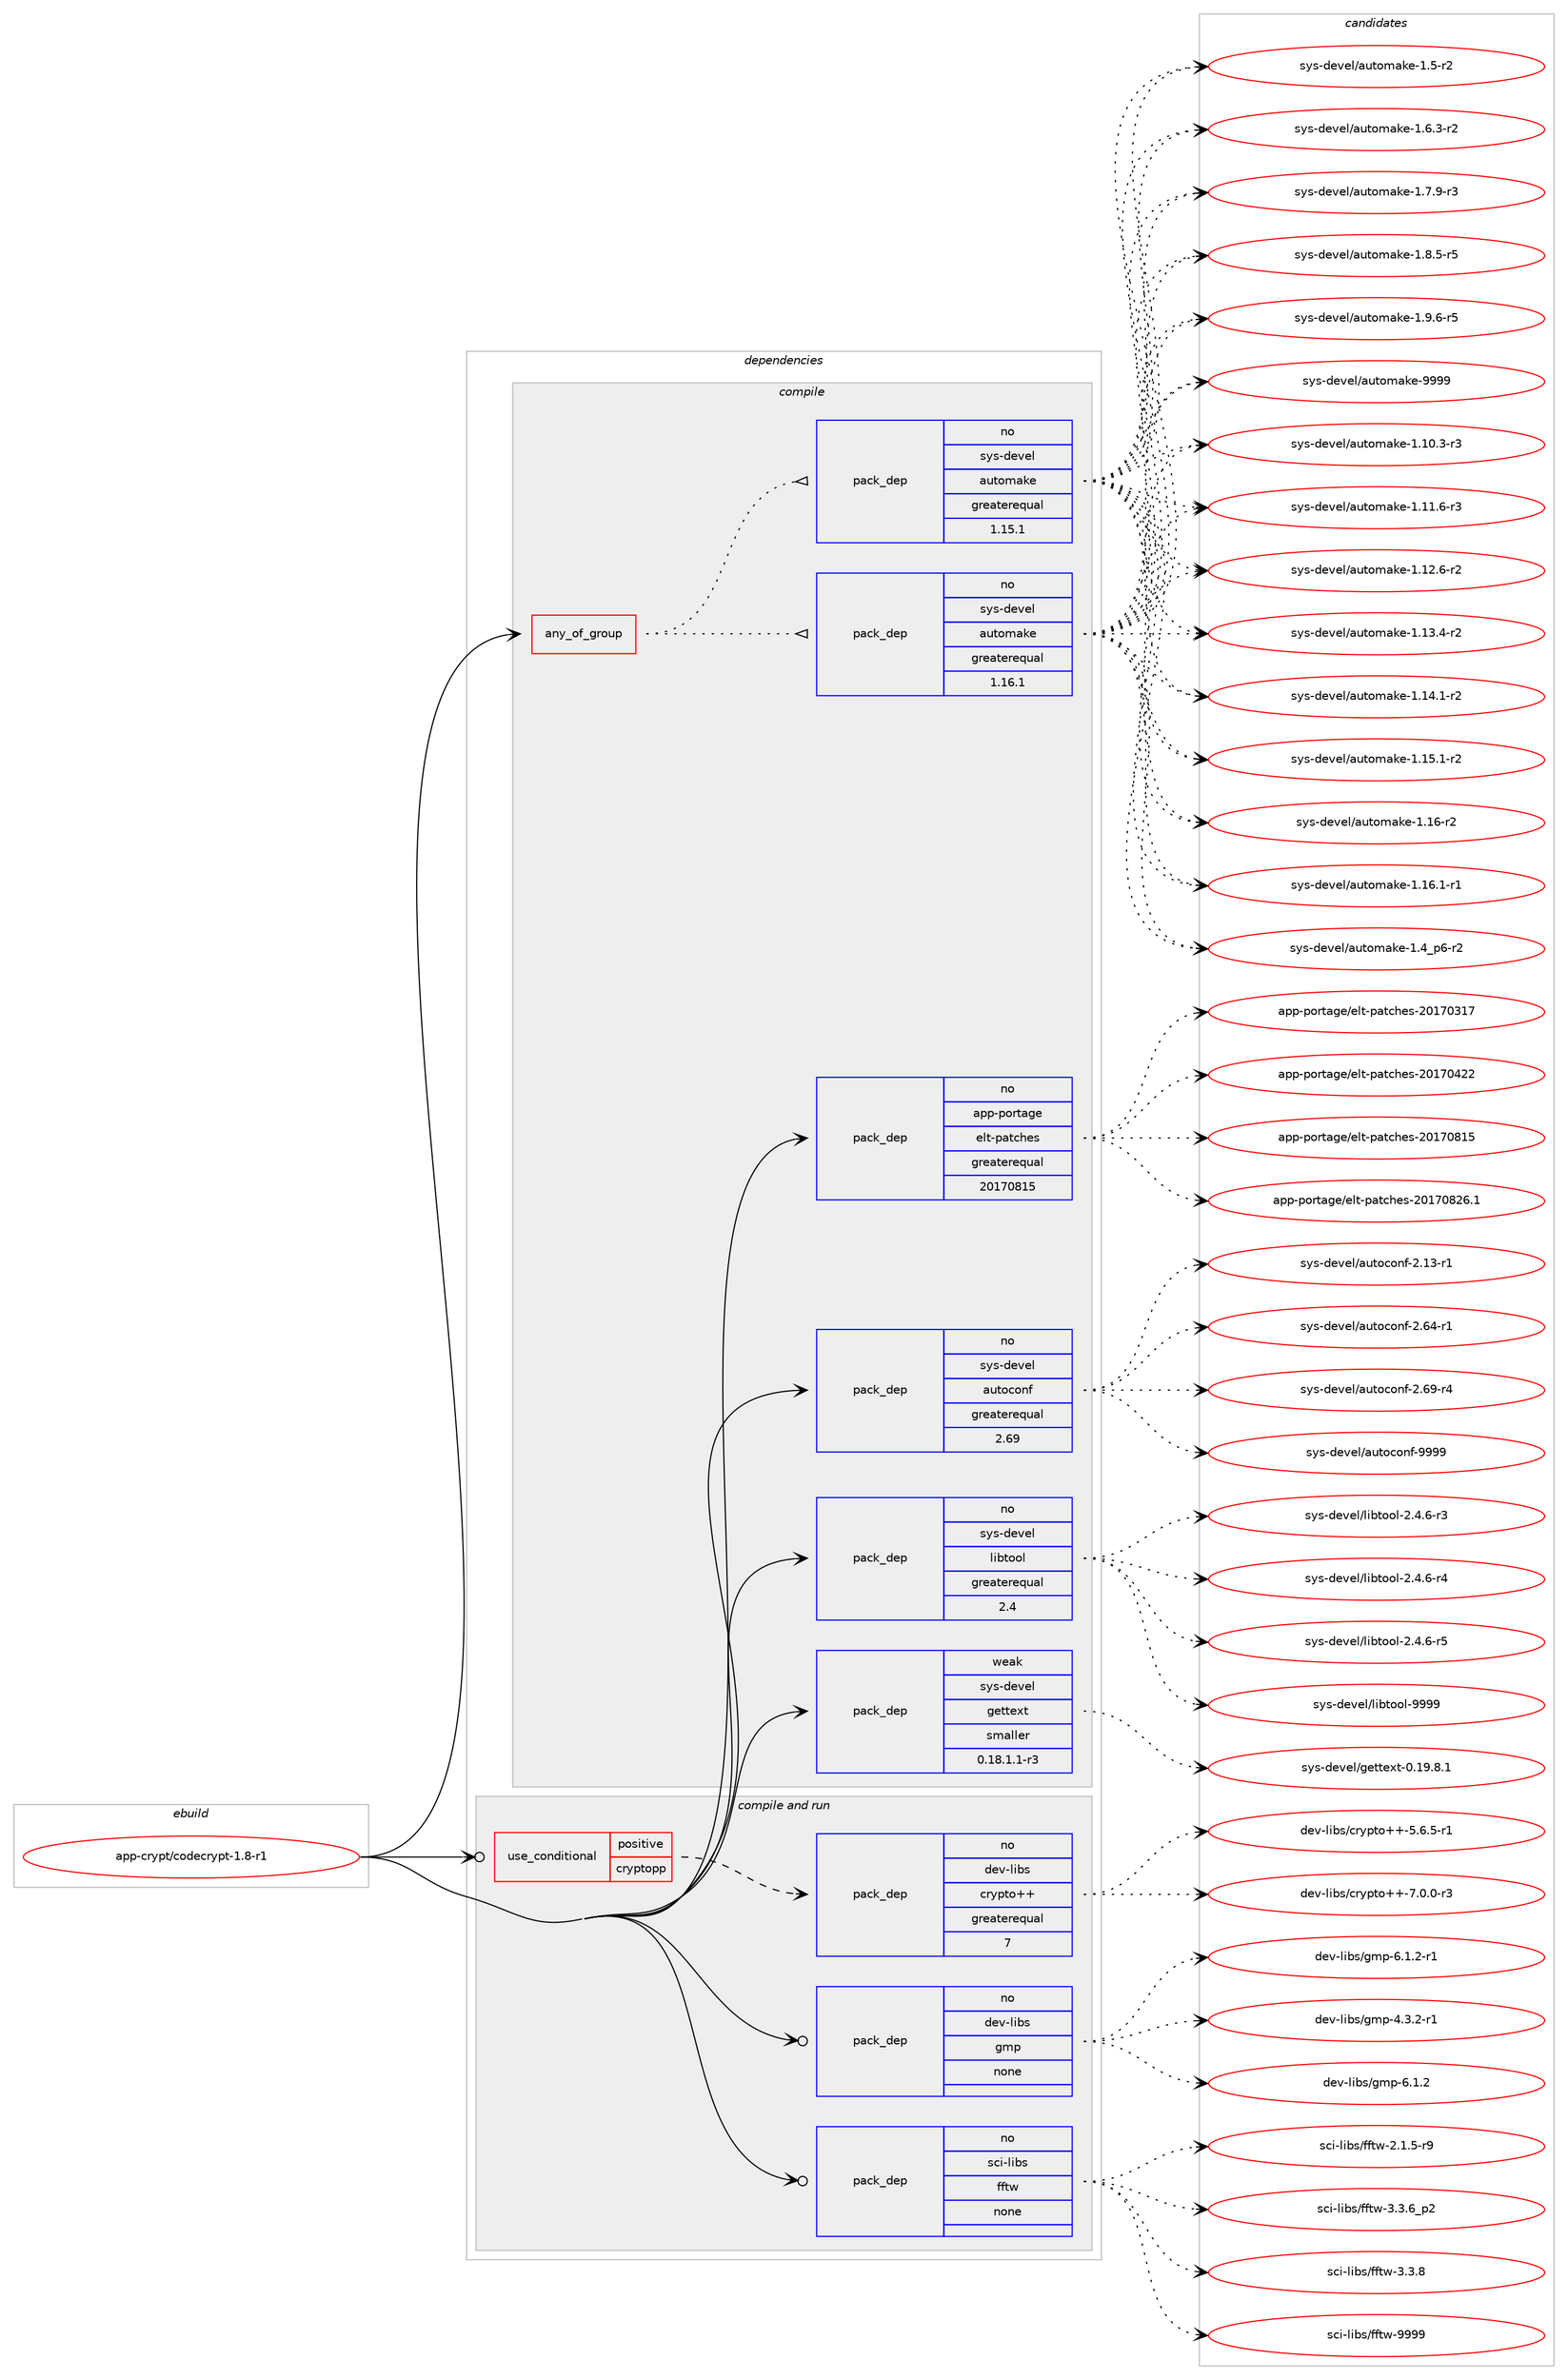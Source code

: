 digraph prolog {

# *************
# Graph options
# *************

newrank=true;
concentrate=true;
compound=true;
graph [rankdir=LR,fontname=Helvetica,fontsize=10,ranksep=1.5];#, ranksep=2.5, nodesep=0.2];
edge  [arrowhead=vee];
node  [fontname=Helvetica,fontsize=10];

# **********
# The ebuild
# **********

subgraph cluster_leftcol {
color=gray;
rank=same;
label=<<i>ebuild</i>>;
id [label="app-crypt/codecrypt-1.8-r1", color=red, width=4, href="../app-crypt/codecrypt-1.8-r1.svg"];
}

# ****************
# The dependencies
# ****************

subgraph cluster_midcol {
color=gray;
label=<<i>dependencies</i>>;
subgraph cluster_compile {
fillcolor="#eeeeee";
style=filled;
label=<<i>compile</i>>;
subgraph any19283 {
dependency1275311 [label=<<TABLE BORDER="0" CELLBORDER="1" CELLSPACING="0" CELLPADDING="4"><TR><TD CELLPADDING="10">any_of_group</TD></TR></TABLE>>, shape=none, color=red];subgraph pack907911 {
dependency1275312 [label=<<TABLE BORDER="0" CELLBORDER="1" CELLSPACING="0" CELLPADDING="4" WIDTH="220"><TR><TD ROWSPAN="6" CELLPADDING="30">pack_dep</TD></TR><TR><TD WIDTH="110">no</TD></TR><TR><TD>sys-devel</TD></TR><TR><TD>automake</TD></TR><TR><TD>greaterequal</TD></TR><TR><TD>1.16.1</TD></TR></TABLE>>, shape=none, color=blue];
}
dependency1275311:e -> dependency1275312:w [weight=20,style="dotted",arrowhead="oinv"];
subgraph pack907912 {
dependency1275313 [label=<<TABLE BORDER="0" CELLBORDER="1" CELLSPACING="0" CELLPADDING="4" WIDTH="220"><TR><TD ROWSPAN="6" CELLPADDING="30">pack_dep</TD></TR><TR><TD WIDTH="110">no</TD></TR><TR><TD>sys-devel</TD></TR><TR><TD>automake</TD></TR><TR><TD>greaterequal</TD></TR><TR><TD>1.15.1</TD></TR></TABLE>>, shape=none, color=blue];
}
dependency1275311:e -> dependency1275313:w [weight=20,style="dotted",arrowhead="oinv"];
}
id:e -> dependency1275311:w [weight=20,style="solid",arrowhead="vee"];
subgraph pack907913 {
dependency1275314 [label=<<TABLE BORDER="0" CELLBORDER="1" CELLSPACING="0" CELLPADDING="4" WIDTH="220"><TR><TD ROWSPAN="6" CELLPADDING="30">pack_dep</TD></TR><TR><TD WIDTH="110">no</TD></TR><TR><TD>app-portage</TD></TR><TR><TD>elt-patches</TD></TR><TR><TD>greaterequal</TD></TR><TR><TD>20170815</TD></TR></TABLE>>, shape=none, color=blue];
}
id:e -> dependency1275314:w [weight=20,style="solid",arrowhead="vee"];
subgraph pack907914 {
dependency1275315 [label=<<TABLE BORDER="0" CELLBORDER="1" CELLSPACING="0" CELLPADDING="4" WIDTH="220"><TR><TD ROWSPAN="6" CELLPADDING="30">pack_dep</TD></TR><TR><TD WIDTH="110">no</TD></TR><TR><TD>sys-devel</TD></TR><TR><TD>autoconf</TD></TR><TR><TD>greaterequal</TD></TR><TR><TD>2.69</TD></TR></TABLE>>, shape=none, color=blue];
}
id:e -> dependency1275315:w [weight=20,style="solid",arrowhead="vee"];
subgraph pack907915 {
dependency1275316 [label=<<TABLE BORDER="0" CELLBORDER="1" CELLSPACING="0" CELLPADDING="4" WIDTH="220"><TR><TD ROWSPAN="6" CELLPADDING="30">pack_dep</TD></TR><TR><TD WIDTH="110">no</TD></TR><TR><TD>sys-devel</TD></TR><TR><TD>libtool</TD></TR><TR><TD>greaterequal</TD></TR><TR><TD>2.4</TD></TR></TABLE>>, shape=none, color=blue];
}
id:e -> dependency1275316:w [weight=20,style="solid",arrowhead="vee"];
subgraph pack907916 {
dependency1275317 [label=<<TABLE BORDER="0" CELLBORDER="1" CELLSPACING="0" CELLPADDING="4" WIDTH="220"><TR><TD ROWSPAN="6" CELLPADDING="30">pack_dep</TD></TR><TR><TD WIDTH="110">weak</TD></TR><TR><TD>sys-devel</TD></TR><TR><TD>gettext</TD></TR><TR><TD>smaller</TD></TR><TR><TD>0.18.1.1-r3</TD></TR></TABLE>>, shape=none, color=blue];
}
id:e -> dependency1275317:w [weight=20,style="solid",arrowhead="vee"];
}
subgraph cluster_compileandrun {
fillcolor="#eeeeee";
style=filled;
label=<<i>compile and run</i>>;
subgraph cond347596 {
dependency1275318 [label=<<TABLE BORDER="0" CELLBORDER="1" CELLSPACING="0" CELLPADDING="4"><TR><TD ROWSPAN="3" CELLPADDING="10">use_conditional</TD></TR><TR><TD>positive</TD></TR><TR><TD>cryptopp</TD></TR></TABLE>>, shape=none, color=red];
subgraph pack907917 {
dependency1275319 [label=<<TABLE BORDER="0" CELLBORDER="1" CELLSPACING="0" CELLPADDING="4" WIDTH="220"><TR><TD ROWSPAN="6" CELLPADDING="30">pack_dep</TD></TR><TR><TD WIDTH="110">no</TD></TR><TR><TD>dev-libs</TD></TR><TR><TD>crypto++</TD></TR><TR><TD>greaterequal</TD></TR><TR><TD>7</TD></TR></TABLE>>, shape=none, color=blue];
}
dependency1275318:e -> dependency1275319:w [weight=20,style="dashed",arrowhead="vee"];
}
id:e -> dependency1275318:w [weight=20,style="solid",arrowhead="odotvee"];
subgraph pack907918 {
dependency1275320 [label=<<TABLE BORDER="0" CELLBORDER="1" CELLSPACING="0" CELLPADDING="4" WIDTH="220"><TR><TD ROWSPAN="6" CELLPADDING="30">pack_dep</TD></TR><TR><TD WIDTH="110">no</TD></TR><TR><TD>dev-libs</TD></TR><TR><TD>gmp</TD></TR><TR><TD>none</TD></TR><TR><TD></TD></TR></TABLE>>, shape=none, color=blue];
}
id:e -> dependency1275320:w [weight=20,style="solid",arrowhead="odotvee"];
subgraph pack907919 {
dependency1275321 [label=<<TABLE BORDER="0" CELLBORDER="1" CELLSPACING="0" CELLPADDING="4" WIDTH="220"><TR><TD ROWSPAN="6" CELLPADDING="30">pack_dep</TD></TR><TR><TD WIDTH="110">no</TD></TR><TR><TD>sci-libs</TD></TR><TR><TD>fftw</TD></TR><TR><TD>none</TD></TR><TR><TD></TD></TR></TABLE>>, shape=none, color=blue];
}
id:e -> dependency1275321:w [weight=20,style="solid",arrowhead="odotvee"];
}
subgraph cluster_run {
fillcolor="#eeeeee";
style=filled;
label=<<i>run</i>>;
}
}

# **************
# The candidates
# **************

subgraph cluster_choices {
rank=same;
color=gray;
label=<<i>candidates</i>>;

subgraph choice907911 {
color=black;
nodesep=1;
choice11512111545100101118101108479711711611110997107101454946494846514511451 [label="sys-devel/automake-1.10.3-r3", color=red, width=4,href="../sys-devel/automake-1.10.3-r3.svg"];
choice11512111545100101118101108479711711611110997107101454946494946544511451 [label="sys-devel/automake-1.11.6-r3", color=red, width=4,href="../sys-devel/automake-1.11.6-r3.svg"];
choice11512111545100101118101108479711711611110997107101454946495046544511450 [label="sys-devel/automake-1.12.6-r2", color=red, width=4,href="../sys-devel/automake-1.12.6-r2.svg"];
choice11512111545100101118101108479711711611110997107101454946495146524511450 [label="sys-devel/automake-1.13.4-r2", color=red, width=4,href="../sys-devel/automake-1.13.4-r2.svg"];
choice11512111545100101118101108479711711611110997107101454946495246494511450 [label="sys-devel/automake-1.14.1-r2", color=red, width=4,href="../sys-devel/automake-1.14.1-r2.svg"];
choice11512111545100101118101108479711711611110997107101454946495346494511450 [label="sys-devel/automake-1.15.1-r2", color=red, width=4,href="../sys-devel/automake-1.15.1-r2.svg"];
choice1151211154510010111810110847971171161111099710710145494649544511450 [label="sys-devel/automake-1.16-r2", color=red, width=4,href="../sys-devel/automake-1.16-r2.svg"];
choice11512111545100101118101108479711711611110997107101454946495446494511449 [label="sys-devel/automake-1.16.1-r1", color=red, width=4,href="../sys-devel/automake-1.16.1-r1.svg"];
choice115121115451001011181011084797117116111109971071014549465295112544511450 [label="sys-devel/automake-1.4_p6-r2", color=red, width=4,href="../sys-devel/automake-1.4_p6-r2.svg"];
choice11512111545100101118101108479711711611110997107101454946534511450 [label="sys-devel/automake-1.5-r2", color=red, width=4,href="../sys-devel/automake-1.5-r2.svg"];
choice115121115451001011181011084797117116111109971071014549465446514511450 [label="sys-devel/automake-1.6.3-r2", color=red, width=4,href="../sys-devel/automake-1.6.3-r2.svg"];
choice115121115451001011181011084797117116111109971071014549465546574511451 [label="sys-devel/automake-1.7.9-r3", color=red, width=4,href="../sys-devel/automake-1.7.9-r3.svg"];
choice115121115451001011181011084797117116111109971071014549465646534511453 [label="sys-devel/automake-1.8.5-r5", color=red, width=4,href="../sys-devel/automake-1.8.5-r5.svg"];
choice115121115451001011181011084797117116111109971071014549465746544511453 [label="sys-devel/automake-1.9.6-r5", color=red, width=4,href="../sys-devel/automake-1.9.6-r5.svg"];
choice115121115451001011181011084797117116111109971071014557575757 [label="sys-devel/automake-9999", color=red, width=4,href="../sys-devel/automake-9999.svg"];
dependency1275312:e -> choice11512111545100101118101108479711711611110997107101454946494846514511451:w [style=dotted,weight="100"];
dependency1275312:e -> choice11512111545100101118101108479711711611110997107101454946494946544511451:w [style=dotted,weight="100"];
dependency1275312:e -> choice11512111545100101118101108479711711611110997107101454946495046544511450:w [style=dotted,weight="100"];
dependency1275312:e -> choice11512111545100101118101108479711711611110997107101454946495146524511450:w [style=dotted,weight="100"];
dependency1275312:e -> choice11512111545100101118101108479711711611110997107101454946495246494511450:w [style=dotted,weight="100"];
dependency1275312:e -> choice11512111545100101118101108479711711611110997107101454946495346494511450:w [style=dotted,weight="100"];
dependency1275312:e -> choice1151211154510010111810110847971171161111099710710145494649544511450:w [style=dotted,weight="100"];
dependency1275312:e -> choice11512111545100101118101108479711711611110997107101454946495446494511449:w [style=dotted,weight="100"];
dependency1275312:e -> choice115121115451001011181011084797117116111109971071014549465295112544511450:w [style=dotted,weight="100"];
dependency1275312:e -> choice11512111545100101118101108479711711611110997107101454946534511450:w [style=dotted,weight="100"];
dependency1275312:e -> choice115121115451001011181011084797117116111109971071014549465446514511450:w [style=dotted,weight="100"];
dependency1275312:e -> choice115121115451001011181011084797117116111109971071014549465546574511451:w [style=dotted,weight="100"];
dependency1275312:e -> choice115121115451001011181011084797117116111109971071014549465646534511453:w [style=dotted,weight="100"];
dependency1275312:e -> choice115121115451001011181011084797117116111109971071014549465746544511453:w [style=dotted,weight="100"];
dependency1275312:e -> choice115121115451001011181011084797117116111109971071014557575757:w [style=dotted,weight="100"];
}
subgraph choice907912 {
color=black;
nodesep=1;
choice11512111545100101118101108479711711611110997107101454946494846514511451 [label="sys-devel/automake-1.10.3-r3", color=red, width=4,href="../sys-devel/automake-1.10.3-r3.svg"];
choice11512111545100101118101108479711711611110997107101454946494946544511451 [label="sys-devel/automake-1.11.6-r3", color=red, width=4,href="../sys-devel/automake-1.11.6-r3.svg"];
choice11512111545100101118101108479711711611110997107101454946495046544511450 [label="sys-devel/automake-1.12.6-r2", color=red, width=4,href="../sys-devel/automake-1.12.6-r2.svg"];
choice11512111545100101118101108479711711611110997107101454946495146524511450 [label="sys-devel/automake-1.13.4-r2", color=red, width=4,href="../sys-devel/automake-1.13.4-r2.svg"];
choice11512111545100101118101108479711711611110997107101454946495246494511450 [label="sys-devel/automake-1.14.1-r2", color=red, width=4,href="../sys-devel/automake-1.14.1-r2.svg"];
choice11512111545100101118101108479711711611110997107101454946495346494511450 [label="sys-devel/automake-1.15.1-r2", color=red, width=4,href="../sys-devel/automake-1.15.1-r2.svg"];
choice1151211154510010111810110847971171161111099710710145494649544511450 [label="sys-devel/automake-1.16-r2", color=red, width=4,href="../sys-devel/automake-1.16-r2.svg"];
choice11512111545100101118101108479711711611110997107101454946495446494511449 [label="sys-devel/automake-1.16.1-r1", color=red, width=4,href="../sys-devel/automake-1.16.1-r1.svg"];
choice115121115451001011181011084797117116111109971071014549465295112544511450 [label="sys-devel/automake-1.4_p6-r2", color=red, width=4,href="../sys-devel/automake-1.4_p6-r2.svg"];
choice11512111545100101118101108479711711611110997107101454946534511450 [label="sys-devel/automake-1.5-r2", color=red, width=4,href="../sys-devel/automake-1.5-r2.svg"];
choice115121115451001011181011084797117116111109971071014549465446514511450 [label="sys-devel/automake-1.6.3-r2", color=red, width=4,href="../sys-devel/automake-1.6.3-r2.svg"];
choice115121115451001011181011084797117116111109971071014549465546574511451 [label="sys-devel/automake-1.7.9-r3", color=red, width=4,href="../sys-devel/automake-1.7.9-r3.svg"];
choice115121115451001011181011084797117116111109971071014549465646534511453 [label="sys-devel/automake-1.8.5-r5", color=red, width=4,href="../sys-devel/automake-1.8.5-r5.svg"];
choice115121115451001011181011084797117116111109971071014549465746544511453 [label="sys-devel/automake-1.9.6-r5", color=red, width=4,href="../sys-devel/automake-1.9.6-r5.svg"];
choice115121115451001011181011084797117116111109971071014557575757 [label="sys-devel/automake-9999", color=red, width=4,href="../sys-devel/automake-9999.svg"];
dependency1275313:e -> choice11512111545100101118101108479711711611110997107101454946494846514511451:w [style=dotted,weight="100"];
dependency1275313:e -> choice11512111545100101118101108479711711611110997107101454946494946544511451:w [style=dotted,weight="100"];
dependency1275313:e -> choice11512111545100101118101108479711711611110997107101454946495046544511450:w [style=dotted,weight="100"];
dependency1275313:e -> choice11512111545100101118101108479711711611110997107101454946495146524511450:w [style=dotted,weight="100"];
dependency1275313:e -> choice11512111545100101118101108479711711611110997107101454946495246494511450:w [style=dotted,weight="100"];
dependency1275313:e -> choice11512111545100101118101108479711711611110997107101454946495346494511450:w [style=dotted,weight="100"];
dependency1275313:e -> choice1151211154510010111810110847971171161111099710710145494649544511450:w [style=dotted,weight="100"];
dependency1275313:e -> choice11512111545100101118101108479711711611110997107101454946495446494511449:w [style=dotted,weight="100"];
dependency1275313:e -> choice115121115451001011181011084797117116111109971071014549465295112544511450:w [style=dotted,weight="100"];
dependency1275313:e -> choice11512111545100101118101108479711711611110997107101454946534511450:w [style=dotted,weight="100"];
dependency1275313:e -> choice115121115451001011181011084797117116111109971071014549465446514511450:w [style=dotted,weight="100"];
dependency1275313:e -> choice115121115451001011181011084797117116111109971071014549465546574511451:w [style=dotted,weight="100"];
dependency1275313:e -> choice115121115451001011181011084797117116111109971071014549465646534511453:w [style=dotted,weight="100"];
dependency1275313:e -> choice115121115451001011181011084797117116111109971071014549465746544511453:w [style=dotted,weight="100"];
dependency1275313:e -> choice115121115451001011181011084797117116111109971071014557575757:w [style=dotted,weight="100"];
}
subgraph choice907913 {
color=black;
nodesep=1;
choice97112112451121111141169710310147101108116451129711699104101115455048495548514955 [label="app-portage/elt-patches-20170317", color=red, width=4,href="../app-portage/elt-patches-20170317.svg"];
choice97112112451121111141169710310147101108116451129711699104101115455048495548525050 [label="app-portage/elt-patches-20170422", color=red, width=4,href="../app-portage/elt-patches-20170422.svg"];
choice97112112451121111141169710310147101108116451129711699104101115455048495548564953 [label="app-portage/elt-patches-20170815", color=red, width=4,href="../app-portage/elt-patches-20170815.svg"];
choice971121124511211111411697103101471011081164511297116991041011154550484955485650544649 [label="app-portage/elt-patches-20170826.1", color=red, width=4,href="../app-portage/elt-patches-20170826.1.svg"];
dependency1275314:e -> choice97112112451121111141169710310147101108116451129711699104101115455048495548514955:w [style=dotted,weight="100"];
dependency1275314:e -> choice97112112451121111141169710310147101108116451129711699104101115455048495548525050:w [style=dotted,weight="100"];
dependency1275314:e -> choice97112112451121111141169710310147101108116451129711699104101115455048495548564953:w [style=dotted,weight="100"];
dependency1275314:e -> choice971121124511211111411697103101471011081164511297116991041011154550484955485650544649:w [style=dotted,weight="100"];
}
subgraph choice907914 {
color=black;
nodesep=1;
choice1151211154510010111810110847971171161119911111010245504649514511449 [label="sys-devel/autoconf-2.13-r1", color=red, width=4,href="../sys-devel/autoconf-2.13-r1.svg"];
choice1151211154510010111810110847971171161119911111010245504654524511449 [label="sys-devel/autoconf-2.64-r1", color=red, width=4,href="../sys-devel/autoconf-2.64-r1.svg"];
choice1151211154510010111810110847971171161119911111010245504654574511452 [label="sys-devel/autoconf-2.69-r4", color=red, width=4,href="../sys-devel/autoconf-2.69-r4.svg"];
choice115121115451001011181011084797117116111991111101024557575757 [label="sys-devel/autoconf-9999", color=red, width=4,href="../sys-devel/autoconf-9999.svg"];
dependency1275315:e -> choice1151211154510010111810110847971171161119911111010245504649514511449:w [style=dotted,weight="100"];
dependency1275315:e -> choice1151211154510010111810110847971171161119911111010245504654524511449:w [style=dotted,weight="100"];
dependency1275315:e -> choice1151211154510010111810110847971171161119911111010245504654574511452:w [style=dotted,weight="100"];
dependency1275315:e -> choice115121115451001011181011084797117116111991111101024557575757:w [style=dotted,weight="100"];
}
subgraph choice907915 {
color=black;
nodesep=1;
choice1151211154510010111810110847108105981161111111084550465246544511451 [label="sys-devel/libtool-2.4.6-r3", color=red, width=4,href="../sys-devel/libtool-2.4.6-r3.svg"];
choice1151211154510010111810110847108105981161111111084550465246544511452 [label="sys-devel/libtool-2.4.6-r4", color=red, width=4,href="../sys-devel/libtool-2.4.6-r4.svg"];
choice1151211154510010111810110847108105981161111111084550465246544511453 [label="sys-devel/libtool-2.4.6-r5", color=red, width=4,href="../sys-devel/libtool-2.4.6-r5.svg"];
choice1151211154510010111810110847108105981161111111084557575757 [label="sys-devel/libtool-9999", color=red, width=4,href="../sys-devel/libtool-9999.svg"];
dependency1275316:e -> choice1151211154510010111810110847108105981161111111084550465246544511451:w [style=dotted,weight="100"];
dependency1275316:e -> choice1151211154510010111810110847108105981161111111084550465246544511452:w [style=dotted,weight="100"];
dependency1275316:e -> choice1151211154510010111810110847108105981161111111084550465246544511453:w [style=dotted,weight="100"];
dependency1275316:e -> choice1151211154510010111810110847108105981161111111084557575757:w [style=dotted,weight="100"];
}
subgraph choice907916 {
color=black;
nodesep=1;
choice1151211154510010111810110847103101116116101120116454846495746564649 [label="sys-devel/gettext-0.19.8.1", color=red, width=4,href="../sys-devel/gettext-0.19.8.1.svg"];
dependency1275317:e -> choice1151211154510010111810110847103101116116101120116454846495746564649:w [style=dotted,weight="100"];
}
subgraph choice907917 {
color=black;
nodesep=1;
choice1001011184510810598115479911412111211611143434553465446534511449 [label="dev-libs/crypto++-5.6.5-r1", color=red, width=4,href="../dev-libs/crypto++-5.6.5-r1.svg"];
choice1001011184510810598115479911412111211611143434555464846484511451 [label="dev-libs/crypto++-7.0.0-r3", color=red, width=4,href="../dev-libs/crypto++-7.0.0-r3.svg"];
dependency1275319:e -> choice1001011184510810598115479911412111211611143434553465446534511449:w [style=dotted,weight="100"];
dependency1275319:e -> choice1001011184510810598115479911412111211611143434555464846484511451:w [style=dotted,weight="100"];
}
subgraph choice907918 {
color=black;
nodesep=1;
choice1001011184510810598115471031091124552465146504511449 [label="dev-libs/gmp-4.3.2-r1", color=red, width=4,href="../dev-libs/gmp-4.3.2-r1.svg"];
choice100101118451081059811547103109112455446494650 [label="dev-libs/gmp-6.1.2", color=red, width=4,href="../dev-libs/gmp-6.1.2.svg"];
choice1001011184510810598115471031091124554464946504511449 [label="dev-libs/gmp-6.1.2-r1", color=red, width=4,href="../dev-libs/gmp-6.1.2-r1.svg"];
dependency1275320:e -> choice1001011184510810598115471031091124552465146504511449:w [style=dotted,weight="100"];
dependency1275320:e -> choice100101118451081059811547103109112455446494650:w [style=dotted,weight="100"];
dependency1275320:e -> choice1001011184510810598115471031091124554464946504511449:w [style=dotted,weight="100"];
}
subgraph choice907919 {
color=black;
nodesep=1;
choice115991054510810598115471021021161194550464946534511457 [label="sci-libs/fftw-2.1.5-r9", color=red, width=4,href="../sci-libs/fftw-2.1.5-r9.svg"];
choice115991054510810598115471021021161194551465146549511250 [label="sci-libs/fftw-3.3.6_p2", color=red, width=4,href="../sci-libs/fftw-3.3.6_p2.svg"];
choice11599105451081059811547102102116119455146514656 [label="sci-libs/fftw-3.3.8", color=red, width=4,href="../sci-libs/fftw-3.3.8.svg"];
choice115991054510810598115471021021161194557575757 [label="sci-libs/fftw-9999", color=red, width=4,href="../sci-libs/fftw-9999.svg"];
dependency1275321:e -> choice115991054510810598115471021021161194550464946534511457:w [style=dotted,weight="100"];
dependency1275321:e -> choice115991054510810598115471021021161194551465146549511250:w [style=dotted,weight="100"];
dependency1275321:e -> choice11599105451081059811547102102116119455146514656:w [style=dotted,weight="100"];
dependency1275321:e -> choice115991054510810598115471021021161194557575757:w [style=dotted,weight="100"];
}
}

}
